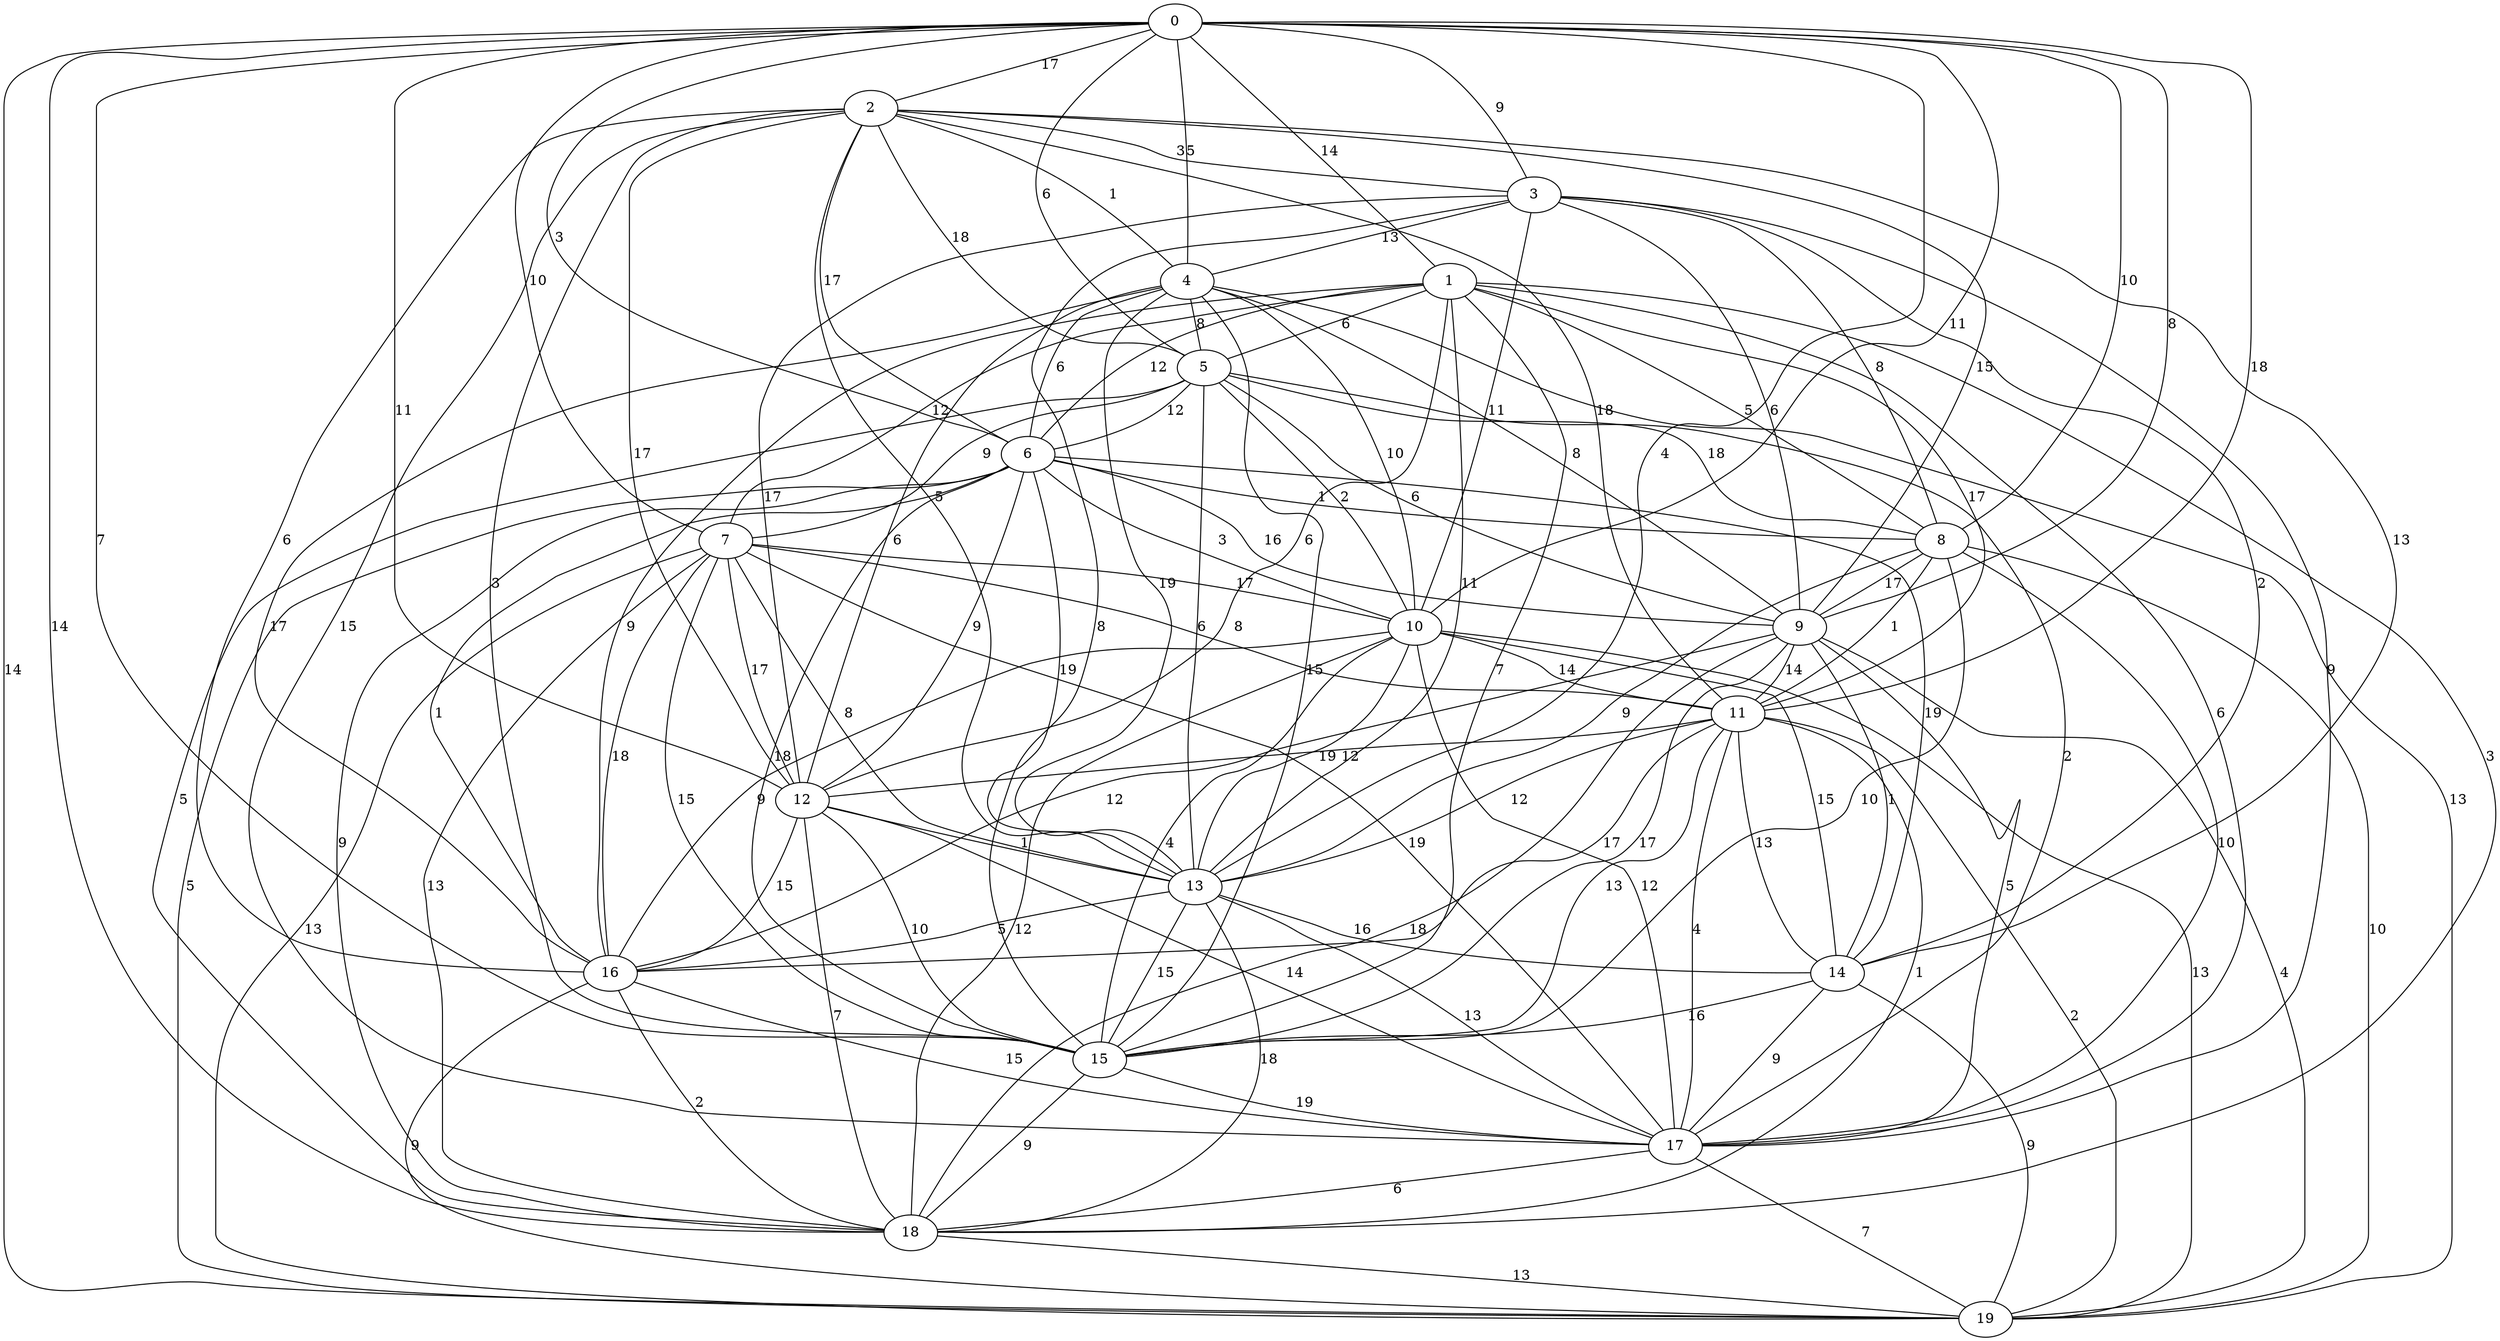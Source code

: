 strict graph  {
0;
1;
2;
3;
4;
5;
6;
7;
8;
9;
10;
11;
12;
13;
14;
15;
16;
17;
18;
19;
0 -- 1  [label=14];
0 -- 2  [label=17];
0 -- 3  [label=9];
0 -- 4  [label=5];
0 -- 5  [label=6];
0 -- 6  [label=3];
0 -- 7  [label=10];
0 -- 8  [label=10];
0 -- 9  [label=8];
0 -- 10  [label=11];
0 -- 11  [label=18];
0 -- 12  [label=11];
0 -- 13  [label=4];
0 -- 15  [label=7];
0 -- 18  [label=14];
0 -- 19  [label=14];
1 -- 5  [label=6];
1 -- 6  [label=12];
1 -- 7  [label=12];
1 -- 8  [label=5];
1 -- 11  [label=17];
1 -- 12  [label=6];
1 -- 13  [label=11];
1 -- 15  [label=7];
1 -- 16  [label=9];
1 -- 17  [label=6];
1 -- 18  [label=3];
2 -- 3  [label=3];
2 -- 4  [label=1];
2 -- 5  [label=18];
2 -- 6  [label=17];
2 -- 9  [label=15];
2 -- 11  [label=18];
2 -- 12  [label=17];
2 -- 13  [label=5];
2 -- 14  [label=13];
2 -- 15  [label=3];
2 -- 16  [label=6];
2 -- 17  [label=15];
3 -- 4  [label=13];
3 -- 8  [label=8];
3 -- 9  [label=6];
3 -- 10  [label=11];
3 -- 12  [label=17];
3 -- 14  [label=2];
3 -- 15  [label=8];
3 -- 17  [label=9];
4 -- 5  [label=8];
4 -- 6  [label=6];
4 -- 9  [label=8];
4 -- 10  [label=10];
4 -- 12  [label=6];
4 -- 13  [label=19];
4 -- 15  [label=15];
4 -- 16  [label=17];
4 -- 19  [label=13];
5 -- 6  [label=12];
5 -- 7  [label=9];
5 -- 8  [label=18];
5 -- 9  [label=6];
5 -- 10  [label=2];
5 -- 13  [label=6];
5 -- 17  [label=2];
5 -- 18  [label=5];
6 -- 8  [label=1];
6 -- 9  [label=16];
6 -- 10  [label=3];
6 -- 12  [label=9];
6 -- 13  [label=19];
6 -- 14  [label=19];
6 -- 15  [label=18];
6 -- 16  [label=1];
6 -- 18  [label=9];
6 -- 19  [label=5];
7 -- 10  [label=17];
7 -- 11  [label=8];
7 -- 12  [label=17];
7 -- 13  [label=8];
7 -- 15  [label=15];
7 -- 16  [label=18];
7 -- 17  [label=19];
7 -- 18  [label=13];
7 -- 19  [label=13];
8 -- 9  [label=17];
8 -- 11  [label=1];
8 -- 13  [label=9];
8 -- 15  [label=10];
8 -- 17  [label=10];
8 -- 19  [label=10];
9 -- 11  [label=14];
9 -- 14  [label=1];
9 -- 15  [label=17];
9 -- 16  [label=12];
9 -- 17  [label=5];
9 -- 18  [label=18];
9 -- 19  [label=4];
10 -- 11  [label=14];
10 -- 13  [label=19];
10 -- 14  [label=15];
10 -- 15  [label=4];
10 -- 16  [label=9];
10 -- 17  [label=12];
10 -- 18  [label=12];
10 -- 19  [label=13];
11 -- 12  [label=12];
11 -- 13  [label=12];
11 -- 14  [label=13];
11 -- 15  [label=13];
11 -- 16  [label=17];
11 -- 17  [label=4];
11 -- 18  [label=1];
11 -- 19  [label=2];
12 -- 13  [label=1];
12 -- 15  [label=10];
12 -- 16  [label=15];
12 -- 17  [label=14];
12 -- 18  [label=7];
13 -- 14  [label=16];
13 -- 15  [label=15];
13 -- 16  [label=5];
13 -- 17  [label=13];
13 -- 18  [label=18];
14 -- 15  [label=16];
14 -- 17  [label=9];
14 -- 19  [label=9];
15 -- 17  [label=19];
15 -- 18  [label=9];
16 -- 17  [label=15];
16 -- 18  [label=2];
16 -- 19  [label=9];
17 -- 18  [label=6];
17 -- 19  [label=7];
18 -- 19  [label=13];
}
